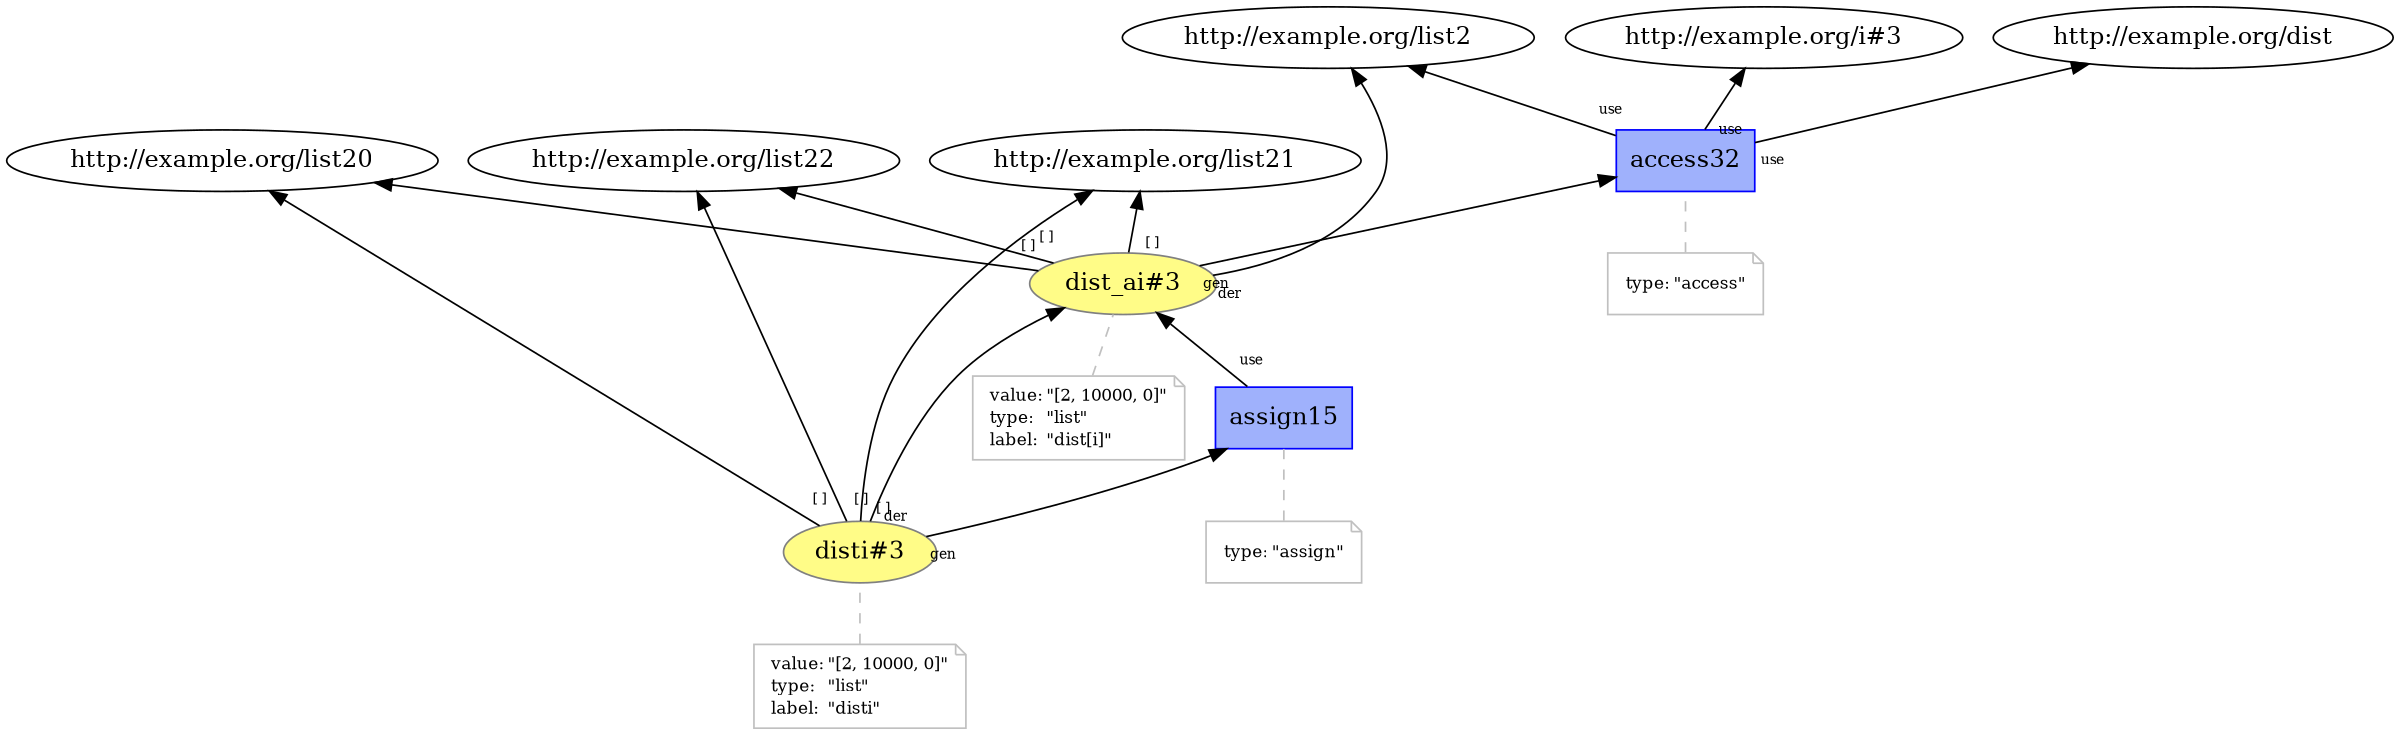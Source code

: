 digraph "PROV" { size="16,12"; rankdir="BT";
"http://example.org/dist_ai#3" [fillcolor="#FFFC87",color="#808080",style="filled",label="dist_ai#3",URL="http://example.org/dist_ai#3"]
"-attrs0" [color="gray",shape="note",fontsize="10",fontcolor="black",label=<<TABLE cellpadding="0" border="0">
	<TR>
	    <TD align="left">value:</TD>
	    <TD align="left">&quot;[2, 10000, 0]&quot;</TD>
	</TR>
	<TR>
	    <TD align="left">type:</TD>
	    <TD align="left">&quot;list&quot;</TD>
	</TR>
	<TR>
	    <TD align="left">label:</TD>
	    <TD align="left">&quot;dist[i]&quot;</TD>
	</TR>
</TABLE>>]
"-attrs0" -> "http://example.org/dist_ai#3" [color="gray",style="dashed",arrowhead="none"]
"http://example.org/dist_ai#3" -> "http://example.org/list20" [labelfontsize="8",labeldistance="1.5",labelangle="60.0",rotation="20",taillabel="[ ]"]
"http://example.org/dist_ai#3" -> "http://example.org/list21" [labelfontsize="8",labeldistance="1.5",labelangle="60.0",rotation="20",taillabel="[ ]"]
"http://example.org/dist_ai#3" -> "http://example.org/list22" [labelfontsize="8",labeldistance="1.5",labelangle="60.0",rotation="20",taillabel="[ ]"]
"http://example.org/access32" [fillcolor="#9FB1FC",color="#0000FF",shape="polygon",sides="4",style="filled",label="access32",URL="http://example.org/access32"]
"-attrs1" [color="gray",shape="note",fontsize="10",fontcolor="black",label=<<TABLE cellpadding="0" border="0">
	<TR>
	    <TD align="left">type:</TD>
	    <TD align="left">&quot;access&quot;</TD>
	</TR>
</TABLE>>]
"-attrs1" -> "http://example.org/access32" [color="gray",style="dashed",arrowhead="none"]
"http://example.org/access32" -> "http://example.org/list2" [labelfontsize="8",labeldistance="1.5",labelangle="60.0",rotation="20",taillabel="use"]
"http://example.org/dist_ai#3" -> "http://example.org/list2" [labelfontsize="8",labeldistance="1.5",labelangle="60.0",rotation="20",taillabel="der"]
"http://example.org/dist_ai#3" -> "http://example.org/access32" [labelfontsize="8",labeldistance="1.5",labelangle="60.0",rotation="20",taillabel="gen"]
"http://example.org/access32" -> "http://example.org/dist" [labelfontsize="8",labeldistance="1.5",labelangle="60.0",rotation="20",taillabel="use"]
"http://example.org/access32" -> "http://example.org/i#3" [labelfontsize="8",labeldistance="1.5",labelangle="60.0",rotation="20",taillabel="use"]
"http://example.org/disti#3" [fillcolor="#FFFC87",color="#808080",style="filled",label="disti#3",URL="http://example.org/disti#3"]
"-attrs2" [color="gray",shape="note",fontsize="10",fontcolor="black",label=<<TABLE cellpadding="0" border="0">
	<TR>
	    <TD align="left">value:</TD>
	    <TD align="left">&quot;[2, 10000, 0]&quot;</TD>
	</TR>
	<TR>
	    <TD align="left">type:</TD>
	    <TD align="left">&quot;list&quot;</TD>
	</TR>
	<TR>
	    <TD align="left">label:</TD>
	    <TD align="left">&quot;disti&quot;</TD>
	</TR>
</TABLE>>]
"-attrs2" -> "http://example.org/disti#3" [color="gray",style="dashed",arrowhead="none"]
"http://example.org/disti#3" -> "http://example.org/list20" [labelfontsize="8",labeldistance="1.5",labelangle="60.0",rotation="20",taillabel="[ ]"]
"http://example.org/disti#3" -> "http://example.org/list21" [labelfontsize="8",labeldistance="1.5",labelangle="60.0",rotation="20",taillabel="[ ]"]
"http://example.org/disti#3" -> "http://example.org/list22" [labelfontsize="8",labeldistance="1.5",labelangle="60.0",rotation="20",taillabel="[ ]"]
"http://example.org/assign15" [fillcolor="#9FB1FC",color="#0000FF",shape="polygon",sides="4",style="filled",label="assign15",URL="http://example.org/assign15"]
"-attrs3" [color="gray",shape="note",fontsize="10",fontcolor="black",label=<<TABLE cellpadding="0" border="0">
	<TR>
	    <TD align="left">type:</TD>
	    <TD align="left">&quot;assign&quot;</TD>
	</TR>
</TABLE>>]
"-attrs3" -> "http://example.org/assign15" [color="gray",style="dashed",arrowhead="none"]
"http://example.org/assign15" -> "http://example.org/dist_ai#3" [labelfontsize="8",labeldistance="1.5",labelangle="60.0",rotation="20",taillabel="use"]
"http://example.org/disti#3" -> "http://example.org/dist_ai#3" [labelfontsize="8",labeldistance="1.5",labelangle="60.0",rotation="20",taillabel="der"]
"http://example.org/disti#3" -> "http://example.org/assign15" [labelfontsize="8",labeldistance="1.5",labelangle="60.0",rotation="20",taillabel="gen"]
}